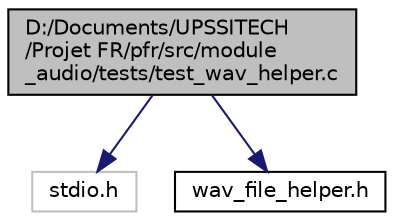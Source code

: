 digraph "D:/Documents/UPSSITECH/Projet FR/pfr/src/module_audio/tests/test_wav_helper.c"
{
  edge [fontname="Helvetica",fontsize="10",labelfontname="Helvetica",labelfontsize="10"];
  node [fontname="Helvetica",fontsize="10",shape=record];
  Node0 [label="D:/Documents/UPSSITECH\l/Projet FR/pfr/src/module\l_audio/tests/test_wav_helper.c",height=0.2,width=0.4,color="black", fillcolor="grey75", style="filled", fontcolor="black"];
  Node0 -> Node1 [color="midnightblue",fontsize="10",style="solid",fontname="Helvetica"];
  Node1 [label="stdio.h",height=0.2,width=0.4,color="grey75", fillcolor="white", style="filled"];
  Node0 -> Node2 [color="midnightblue",fontsize="10",style="solid",fontname="Helvetica"];
  Node2 [label="wav_file_helper.h",height=0.2,width=0.4,color="black", fillcolor="white", style="filled",URL="$wav__file__helper_8h.html",tooltip="Petit outil permettant de récupérer des informations présentes dans l&#39;entête du fichier au format WAV..."];
}

